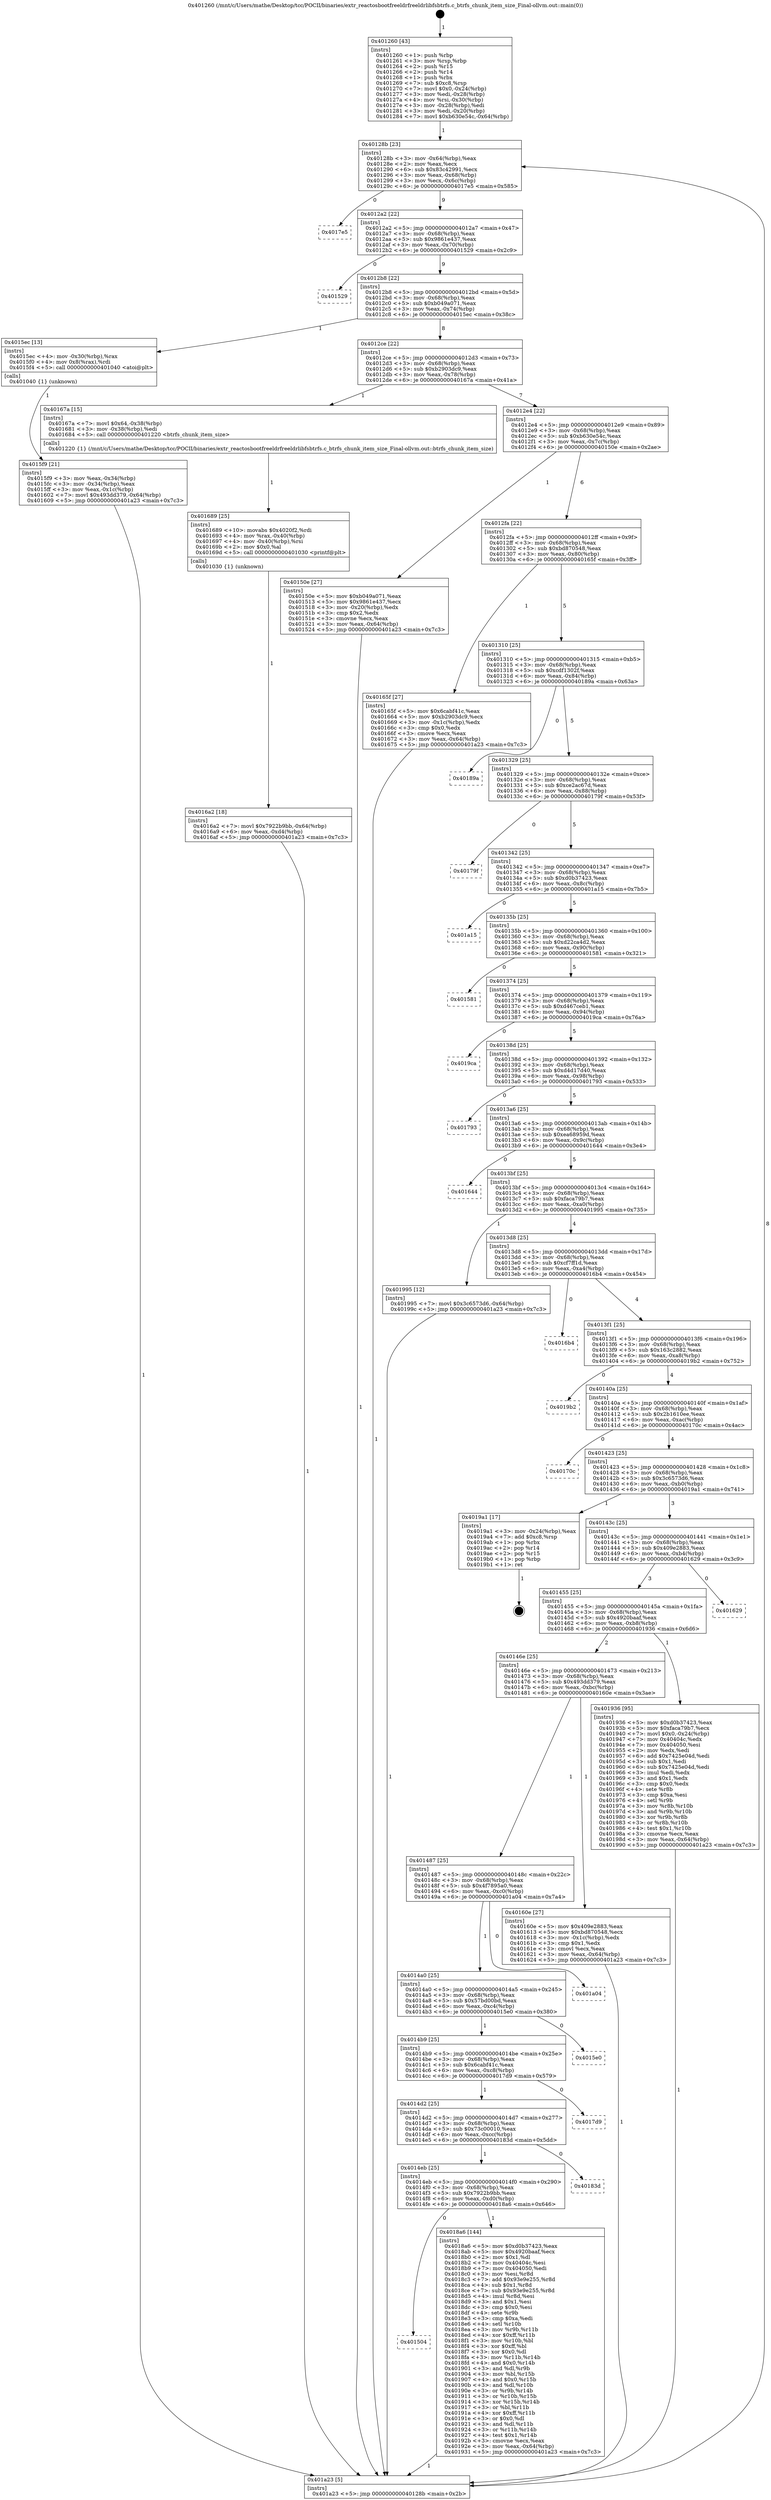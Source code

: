 digraph "0x401260" {
  label = "0x401260 (/mnt/c/Users/mathe/Desktop/tcc/POCII/binaries/extr_reactosbootfreeldrfreeldrlibfsbtrfs.c_btrfs_chunk_item_size_Final-ollvm.out::main(0))"
  labelloc = "t"
  node[shape=record]

  Entry [label="",width=0.3,height=0.3,shape=circle,fillcolor=black,style=filled]
  "0x40128b" [label="{
     0x40128b [23]\l
     | [instrs]\l
     &nbsp;&nbsp;0x40128b \<+3\>: mov -0x64(%rbp),%eax\l
     &nbsp;&nbsp;0x40128e \<+2\>: mov %eax,%ecx\l
     &nbsp;&nbsp;0x401290 \<+6\>: sub $0x83c42991,%ecx\l
     &nbsp;&nbsp;0x401296 \<+3\>: mov %eax,-0x68(%rbp)\l
     &nbsp;&nbsp;0x401299 \<+3\>: mov %ecx,-0x6c(%rbp)\l
     &nbsp;&nbsp;0x40129c \<+6\>: je 00000000004017e5 \<main+0x585\>\l
  }"]
  "0x4017e5" [label="{
     0x4017e5\l
  }", style=dashed]
  "0x4012a2" [label="{
     0x4012a2 [22]\l
     | [instrs]\l
     &nbsp;&nbsp;0x4012a2 \<+5\>: jmp 00000000004012a7 \<main+0x47\>\l
     &nbsp;&nbsp;0x4012a7 \<+3\>: mov -0x68(%rbp),%eax\l
     &nbsp;&nbsp;0x4012aa \<+5\>: sub $0x9861e437,%eax\l
     &nbsp;&nbsp;0x4012af \<+3\>: mov %eax,-0x70(%rbp)\l
     &nbsp;&nbsp;0x4012b2 \<+6\>: je 0000000000401529 \<main+0x2c9\>\l
  }"]
  Exit [label="",width=0.3,height=0.3,shape=circle,fillcolor=black,style=filled,peripheries=2]
  "0x401529" [label="{
     0x401529\l
  }", style=dashed]
  "0x4012b8" [label="{
     0x4012b8 [22]\l
     | [instrs]\l
     &nbsp;&nbsp;0x4012b8 \<+5\>: jmp 00000000004012bd \<main+0x5d\>\l
     &nbsp;&nbsp;0x4012bd \<+3\>: mov -0x68(%rbp),%eax\l
     &nbsp;&nbsp;0x4012c0 \<+5\>: sub $0xb049a071,%eax\l
     &nbsp;&nbsp;0x4012c5 \<+3\>: mov %eax,-0x74(%rbp)\l
     &nbsp;&nbsp;0x4012c8 \<+6\>: je 00000000004015ec \<main+0x38c\>\l
  }"]
  "0x401504" [label="{
     0x401504\l
  }", style=dashed]
  "0x4015ec" [label="{
     0x4015ec [13]\l
     | [instrs]\l
     &nbsp;&nbsp;0x4015ec \<+4\>: mov -0x30(%rbp),%rax\l
     &nbsp;&nbsp;0x4015f0 \<+4\>: mov 0x8(%rax),%rdi\l
     &nbsp;&nbsp;0x4015f4 \<+5\>: call 0000000000401040 \<atoi@plt\>\l
     | [calls]\l
     &nbsp;&nbsp;0x401040 \{1\} (unknown)\l
  }"]
  "0x4012ce" [label="{
     0x4012ce [22]\l
     | [instrs]\l
     &nbsp;&nbsp;0x4012ce \<+5\>: jmp 00000000004012d3 \<main+0x73\>\l
     &nbsp;&nbsp;0x4012d3 \<+3\>: mov -0x68(%rbp),%eax\l
     &nbsp;&nbsp;0x4012d6 \<+5\>: sub $0xb2903dc9,%eax\l
     &nbsp;&nbsp;0x4012db \<+3\>: mov %eax,-0x78(%rbp)\l
     &nbsp;&nbsp;0x4012de \<+6\>: je 000000000040167a \<main+0x41a\>\l
  }"]
  "0x4018a6" [label="{
     0x4018a6 [144]\l
     | [instrs]\l
     &nbsp;&nbsp;0x4018a6 \<+5\>: mov $0xd0b37423,%eax\l
     &nbsp;&nbsp;0x4018ab \<+5\>: mov $0x4920baaf,%ecx\l
     &nbsp;&nbsp;0x4018b0 \<+2\>: mov $0x1,%dl\l
     &nbsp;&nbsp;0x4018b2 \<+7\>: mov 0x40404c,%esi\l
     &nbsp;&nbsp;0x4018b9 \<+7\>: mov 0x404050,%edi\l
     &nbsp;&nbsp;0x4018c0 \<+3\>: mov %esi,%r8d\l
     &nbsp;&nbsp;0x4018c3 \<+7\>: add $0x93e9e255,%r8d\l
     &nbsp;&nbsp;0x4018ca \<+4\>: sub $0x1,%r8d\l
     &nbsp;&nbsp;0x4018ce \<+7\>: sub $0x93e9e255,%r8d\l
     &nbsp;&nbsp;0x4018d5 \<+4\>: imul %r8d,%esi\l
     &nbsp;&nbsp;0x4018d9 \<+3\>: and $0x1,%esi\l
     &nbsp;&nbsp;0x4018dc \<+3\>: cmp $0x0,%esi\l
     &nbsp;&nbsp;0x4018df \<+4\>: sete %r9b\l
     &nbsp;&nbsp;0x4018e3 \<+3\>: cmp $0xa,%edi\l
     &nbsp;&nbsp;0x4018e6 \<+4\>: setl %r10b\l
     &nbsp;&nbsp;0x4018ea \<+3\>: mov %r9b,%r11b\l
     &nbsp;&nbsp;0x4018ed \<+4\>: xor $0xff,%r11b\l
     &nbsp;&nbsp;0x4018f1 \<+3\>: mov %r10b,%bl\l
     &nbsp;&nbsp;0x4018f4 \<+3\>: xor $0xff,%bl\l
     &nbsp;&nbsp;0x4018f7 \<+3\>: xor $0x0,%dl\l
     &nbsp;&nbsp;0x4018fa \<+3\>: mov %r11b,%r14b\l
     &nbsp;&nbsp;0x4018fd \<+4\>: and $0x0,%r14b\l
     &nbsp;&nbsp;0x401901 \<+3\>: and %dl,%r9b\l
     &nbsp;&nbsp;0x401904 \<+3\>: mov %bl,%r15b\l
     &nbsp;&nbsp;0x401907 \<+4\>: and $0x0,%r15b\l
     &nbsp;&nbsp;0x40190b \<+3\>: and %dl,%r10b\l
     &nbsp;&nbsp;0x40190e \<+3\>: or %r9b,%r14b\l
     &nbsp;&nbsp;0x401911 \<+3\>: or %r10b,%r15b\l
     &nbsp;&nbsp;0x401914 \<+3\>: xor %r15b,%r14b\l
     &nbsp;&nbsp;0x401917 \<+3\>: or %bl,%r11b\l
     &nbsp;&nbsp;0x40191a \<+4\>: xor $0xff,%r11b\l
     &nbsp;&nbsp;0x40191e \<+3\>: or $0x0,%dl\l
     &nbsp;&nbsp;0x401921 \<+3\>: and %dl,%r11b\l
     &nbsp;&nbsp;0x401924 \<+3\>: or %r11b,%r14b\l
     &nbsp;&nbsp;0x401927 \<+4\>: test $0x1,%r14b\l
     &nbsp;&nbsp;0x40192b \<+3\>: cmovne %ecx,%eax\l
     &nbsp;&nbsp;0x40192e \<+3\>: mov %eax,-0x64(%rbp)\l
     &nbsp;&nbsp;0x401931 \<+5\>: jmp 0000000000401a23 \<main+0x7c3\>\l
  }"]
  "0x40167a" [label="{
     0x40167a [15]\l
     | [instrs]\l
     &nbsp;&nbsp;0x40167a \<+7\>: movl $0x64,-0x38(%rbp)\l
     &nbsp;&nbsp;0x401681 \<+3\>: mov -0x38(%rbp),%edi\l
     &nbsp;&nbsp;0x401684 \<+5\>: call 0000000000401220 \<btrfs_chunk_item_size\>\l
     | [calls]\l
     &nbsp;&nbsp;0x401220 \{1\} (/mnt/c/Users/mathe/Desktop/tcc/POCII/binaries/extr_reactosbootfreeldrfreeldrlibfsbtrfs.c_btrfs_chunk_item_size_Final-ollvm.out::btrfs_chunk_item_size)\l
  }"]
  "0x4012e4" [label="{
     0x4012e4 [22]\l
     | [instrs]\l
     &nbsp;&nbsp;0x4012e4 \<+5\>: jmp 00000000004012e9 \<main+0x89\>\l
     &nbsp;&nbsp;0x4012e9 \<+3\>: mov -0x68(%rbp),%eax\l
     &nbsp;&nbsp;0x4012ec \<+5\>: sub $0xb630e54c,%eax\l
     &nbsp;&nbsp;0x4012f1 \<+3\>: mov %eax,-0x7c(%rbp)\l
     &nbsp;&nbsp;0x4012f4 \<+6\>: je 000000000040150e \<main+0x2ae\>\l
  }"]
  "0x4014eb" [label="{
     0x4014eb [25]\l
     | [instrs]\l
     &nbsp;&nbsp;0x4014eb \<+5\>: jmp 00000000004014f0 \<main+0x290\>\l
     &nbsp;&nbsp;0x4014f0 \<+3\>: mov -0x68(%rbp),%eax\l
     &nbsp;&nbsp;0x4014f3 \<+5\>: sub $0x7922b9bb,%eax\l
     &nbsp;&nbsp;0x4014f8 \<+6\>: mov %eax,-0xd0(%rbp)\l
     &nbsp;&nbsp;0x4014fe \<+6\>: je 00000000004018a6 \<main+0x646\>\l
  }"]
  "0x40150e" [label="{
     0x40150e [27]\l
     | [instrs]\l
     &nbsp;&nbsp;0x40150e \<+5\>: mov $0xb049a071,%eax\l
     &nbsp;&nbsp;0x401513 \<+5\>: mov $0x9861e437,%ecx\l
     &nbsp;&nbsp;0x401518 \<+3\>: mov -0x20(%rbp),%edx\l
     &nbsp;&nbsp;0x40151b \<+3\>: cmp $0x2,%edx\l
     &nbsp;&nbsp;0x40151e \<+3\>: cmovne %ecx,%eax\l
     &nbsp;&nbsp;0x401521 \<+3\>: mov %eax,-0x64(%rbp)\l
     &nbsp;&nbsp;0x401524 \<+5\>: jmp 0000000000401a23 \<main+0x7c3\>\l
  }"]
  "0x4012fa" [label="{
     0x4012fa [22]\l
     | [instrs]\l
     &nbsp;&nbsp;0x4012fa \<+5\>: jmp 00000000004012ff \<main+0x9f\>\l
     &nbsp;&nbsp;0x4012ff \<+3\>: mov -0x68(%rbp),%eax\l
     &nbsp;&nbsp;0x401302 \<+5\>: sub $0xbd870548,%eax\l
     &nbsp;&nbsp;0x401307 \<+3\>: mov %eax,-0x80(%rbp)\l
     &nbsp;&nbsp;0x40130a \<+6\>: je 000000000040165f \<main+0x3ff\>\l
  }"]
  "0x401a23" [label="{
     0x401a23 [5]\l
     | [instrs]\l
     &nbsp;&nbsp;0x401a23 \<+5\>: jmp 000000000040128b \<main+0x2b\>\l
  }"]
  "0x401260" [label="{
     0x401260 [43]\l
     | [instrs]\l
     &nbsp;&nbsp;0x401260 \<+1\>: push %rbp\l
     &nbsp;&nbsp;0x401261 \<+3\>: mov %rsp,%rbp\l
     &nbsp;&nbsp;0x401264 \<+2\>: push %r15\l
     &nbsp;&nbsp;0x401266 \<+2\>: push %r14\l
     &nbsp;&nbsp;0x401268 \<+1\>: push %rbx\l
     &nbsp;&nbsp;0x401269 \<+7\>: sub $0xc8,%rsp\l
     &nbsp;&nbsp;0x401270 \<+7\>: movl $0x0,-0x24(%rbp)\l
     &nbsp;&nbsp;0x401277 \<+3\>: mov %edi,-0x28(%rbp)\l
     &nbsp;&nbsp;0x40127a \<+4\>: mov %rsi,-0x30(%rbp)\l
     &nbsp;&nbsp;0x40127e \<+3\>: mov -0x28(%rbp),%edi\l
     &nbsp;&nbsp;0x401281 \<+3\>: mov %edi,-0x20(%rbp)\l
     &nbsp;&nbsp;0x401284 \<+7\>: movl $0xb630e54c,-0x64(%rbp)\l
  }"]
  "0x4015f9" [label="{
     0x4015f9 [21]\l
     | [instrs]\l
     &nbsp;&nbsp;0x4015f9 \<+3\>: mov %eax,-0x34(%rbp)\l
     &nbsp;&nbsp;0x4015fc \<+3\>: mov -0x34(%rbp),%eax\l
     &nbsp;&nbsp;0x4015ff \<+3\>: mov %eax,-0x1c(%rbp)\l
     &nbsp;&nbsp;0x401602 \<+7\>: movl $0x493dd379,-0x64(%rbp)\l
     &nbsp;&nbsp;0x401609 \<+5\>: jmp 0000000000401a23 \<main+0x7c3\>\l
  }"]
  "0x40183d" [label="{
     0x40183d\l
  }", style=dashed]
  "0x40165f" [label="{
     0x40165f [27]\l
     | [instrs]\l
     &nbsp;&nbsp;0x40165f \<+5\>: mov $0x6cabf41c,%eax\l
     &nbsp;&nbsp;0x401664 \<+5\>: mov $0xb2903dc9,%ecx\l
     &nbsp;&nbsp;0x401669 \<+3\>: mov -0x1c(%rbp),%edx\l
     &nbsp;&nbsp;0x40166c \<+3\>: cmp $0x0,%edx\l
     &nbsp;&nbsp;0x40166f \<+3\>: cmove %ecx,%eax\l
     &nbsp;&nbsp;0x401672 \<+3\>: mov %eax,-0x64(%rbp)\l
     &nbsp;&nbsp;0x401675 \<+5\>: jmp 0000000000401a23 \<main+0x7c3\>\l
  }"]
  "0x401310" [label="{
     0x401310 [25]\l
     | [instrs]\l
     &nbsp;&nbsp;0x401310 \<+5\>: jmp 0000000000401315 \<main+0xb5\>\l
     &nbsp;&nbsp;0x401315 \<+3\>: mov -0x68(%rbp),%eax\l
     &nbsp;&nbsp;0x401318 \<+5\>: sub $0xcdf1302f,%eax\l
     &nbsp;&nbsp;0x40131d \<+6\>: mov %eax,-0x84(%rbp)\l
     &nbsp;&nbsp;0x401323 \<+6\>: je 000000000040189a \<main+0x63a\>\l
  }"]
  "0x4014d2" [label="{
     0x4014d2 [25]\l
     | [instrs]\l
     &nbsp;&nbsp;0x4014d2 \<+5\>: jmp 00000000004014d7 \<main+0x277\>\l
     &nbsp;&nbsp;0x4014d7 \<+3\>: mov -0x68(%rbp),%eax\l
     &nbsp;&nbsp;0x4014da \<+5\>: sub $0x73c00010,%eax\l
     &nbsp;&nbsp;0x4014df \<+6\>: mov %eax,-0xcc(%rbp)\l
     &nbsp;&nbsp;0x4014e5 \<+6\>: je 000000000040183d \<main+0x5dd\>\l
  }"]
  "0x40189a" [label="{
     0x40189a\l
  }", style=dashed]
  "0x401329" [label="{
     0x401329 [25]\l
     | [instrs]\l
     &nbsp;&nbsp;0x401329 \<+5\>: jmp 000000000040132e \<main+0xce\>\l
     &nbsp;&nbsp;0x40132e \<+3\>: mov -0x68(%rbp),%eax\l
     &nbsp;&nbsp;0x401331 \<+5\>: sub $0xce2ac67d,%eax\l
     &nbsp;&nbsp;0x401336 \<+6\>: mov %eax,-0x88(%rbp)\l
     &nbsp;&nbsp;0x40133c \<+6\>: je 000000000040179f \<main+0x53f\>\l
  }"]
  "0x4017d9" [label="{
     0x4017d9\l
  }", style=dashed]
  "0x40179f" [label="{
     0x40179f\l
  }", style=dashed]
  "0x401342" [label="{
     0x401342 [25]\l
     | [instrs]\l
     &nbsp;&nbsp;0x401342 \<+5\>: jmp 0000000000401347 \<main+0xe7\>\l
     &nbsp;&nbsp;0x401347 \<+3\>: mov -0x68(%rbp),%eax\l
     &nbsp;&nbsp;0x40134a \<+5\>: sub $0xd0b37423,%eax\l
     &nbsp;&nbsp;0x40134f \<+6\>: mov %eax,-0x8c(%rbp)\l
     &nbsp;&nbsp;0x401355 \<+6\>: je 0000000000401a15 \<main+0x7b5\>\l
  }"]
  "0x4014b9" [label="{
     0x4014b9 [25]\l
     | [instrs]\l
     &nbsp;&nbsp;0x4014b9 \<+5\>: jmp 00000000004014be \<main+0x25e\>\l
     &nbsp;&nbsp;0x4014be \<+3\>: mov -0x68(%rbp),%eax\l
     &nbsp;&nbsp;0x4014c1 \<+5\>: sub $0x6cabf41c,%eax\l
     &nbsp;&nbsp;0x4014c6 \<+6\>: mov %eax,-0xc8(%rbp)\l
     &nbsp;&nbsp;0x4014cc \<+6\>: je 00000000004017d9 \<main+0x579\>\l
  }"]
  "0x401a15" [label="{
     0x401a15\l
  }", style=dashed]
  "0x40135b" [label="{
     0x40135b [25]\l
     | [instrs]\l
     &nbsp;&nbsp;0x40135b \<+5\>: jmp 0000000000401360 \<main+0x100\>\l
     &nbsp;&nbsp;0x401360 \<+3\>: mov -0x68(%rbp),%eax\l
     &nbsp;&nbsp;0x401363 \<+5\>: sub $0xd22ca4d2,%eax\l
     &nbsp;&nbsp;0x401368 \<+6\>: mov %eax,-0x90(%rbp)\l
     &nbsp;&nbsp;0x40136e \<+6\>: je 0000000000401581 \<main+0x321\>\l
  }"]
  "0x4015e0" [label="{
     0x4015e0\l
  }", style=dashed]
  "0x401581" [label="{
     0x401581\l
  }", style=dashed]
  "0x401374" [label="{
     0x401374 [25]\l
     | [instrs]\l
     &nbsp;&nbsp;0x401374 \<+5\>: jmp 0000000000401379 \<main+0x119\>\l
     &nbsp;&nbsp;0x401379 \<+3\>: mov -0x68(%rbp),%eax\l
     &nbsp;&nbsp;0x40137c \<+5\>: sub $0xd467ceb1,%eax\l
     &nbsp;&nbsp;0x401381 \<+6\>: mov %eax,-0x94(%rbp)\l
     &nbsp;&nbsp;0x401387 \<+6\>: je 00000000004019ca \<main+0x76a\>\l
  }"]
  "0x4014a0" [label="{
     0x4014a0 [25]\l
     | [instrs]\l
     &nbsp;&nbsp;0x4014a0 \<+5\>: jmp 00000000004014a5 \<main+0x245\>\l
     &nbsp;&nbsp;0x4014a5 \<+3\>: mov -0x68(%rbp),%eax\l
     &nbsp;&nbsp;0x4014a8 \<+5\>: sub $0x57bd00bd,%eax\l
     &nbsp;&nbsp;0x4014ad \<+6\>: mov %eax,-0xc4(%rbp)\l
     &nbsp;&nbsp;0x4014b3 \<+6\>: je 00000000004015e0 \<main+0x380\>\l
  }"]
  "0x4019ca" [label="{
     0x4019ca\l
  }", style=dashed]
  "0x40138d" [label="{
     0x40138d [25]\l
     | [instrs]\l
     &nbsp;&nbsp;0x40138d \<+5\>: jmp 0000000000401392 \<main+0x132\>\l
     &nbsp;&nbsp;0x401392 \<+3\>: mov -0x68(%rbp),%eax\l
     &nbsp;&nbsp;0x401395 \<+5\>: sub $0xd4d17d40,%eax\l
     &nbsp;&nbsp;0x40139a \<+6\>: mov %eax,-0x98(%rbp)\l
     &nbsp;&nbsp;0x4013a0 \<+6\>: je 0000000000401793 \<main+0x533\>\l
  }"]
  "0x401a04" [label="{
     0x401a04\l
  }", style=dashed]
  "0x401793" [label="{
     0x401793\l
  }", style=dashed]
  "0x4013a6" [label="{
     0x4013a6 [25]\l
     | [instrs]\l
     &nbsp;&nbsp;0x4013a6 \<+5\>: jmp 00000000004013ab \<main+0x14b\>\l
     &nbsp;&nbsp;0x4013ab \<+3\>: mov -0x68(%rbp),%eax\l
     &nbsp;&nbsp;0x4013ae \<+5\>: sub $0xea68959d,%eax\l
     &nbsp;&nbsp;0x4013b3 \<+6\>: mov %eax,-0x9c(%rbp)\l
     &nbsp;&nbsp;0x4013b9 \<+6\>: je 0000000000401644 \<main+0x3e4\>\l
  }"]
  "0x4016a2" [label="{
     0x4016a2 [18]\l
     | [instrs]\l
     &nbsp;&nbsp;0x4016a2 \<+7\>: movl $0x7922b9bb,-0x64(%rbp)\l
     &nbsp;&nbsp;0x4016a9 \<+6\>: mov %eax,-0xd4(%rbp)\l
     &nbsp;&nbsp;0x4016af \<+5\>: jmp 0000000000401a23 \<main+0x7c3\>\l
  }"]
  "0x401644" [label="{
     0x401644\l
  }", style=dashed]
  "0x4013bf" [label="{
     0x4013bf [25]\l
     | [instrs]\l
     &nbsp;&nbsp;0x4013bf \<+5\>: jmp 00000000004013c4 \<main+0x164\>\l
     &nbsp;&nbsp;0x4013c4 \<+3\>: mov -0x68(%rbp),%eax\l
     &nbsp;&nbsp;0x4013c7 \<+5\>: sub $0xfaca79b7,%eax\l
     &nbsp;&nbsp;0x4013cc \<+6\>: mov %eax,-0xa0(%rbp)\l
     &nbsp;&nbsp;0x4013d2 \<+6\>: je 0000000000401995 \<main+0x735\>\l
  }"]
  "0x401689" [label="{
     0x401689 [25]\l
     | [instrs]\l
     &nbsp;&nbsp;0x401689 \<+10\>: movabs $0x4020f2,%rdi\l
     &nbsp;&nbsp;0x401693 \<+4\>: mov %rax,-0x40(%rbp)\l
     &nbsp;&nbsp;0x401697 \<+4\>: mov -0x40(%rbp),%rsi\l
     &nbsp;&nbsp;0x40169b \<+2\>: mov $0x0,%al\l
     &nbsp;&nbsp;0x40169d \<+5\>: call 0000000000401030 \<printf@plt\>\l
     | [calls]\l
     &nbsp;&nbsp;0x401030 \{1\} (unknown)\l
  }"]
  "0x401995" [label="{
     0x401995 [12]\l
     | [instrs]\l
     &nbsp;&nbsp;0x401995 \<+7\>: movl $0x3c6573d6,-0x64(%rbp)\l
     &nbsp;&nbsp;0x40199c \<+5\>: jmp 0000000000401a23 \<main+0x7c3\>\l
  }"]
  "0x4013d8" [label="{
     0x4013d8 [25]\l
     | [instrs]\l
     &nbsp;&nbsp;0x4013d8 \<+5\>: jmp 00000000004013dd \<main+0x17d\>\l
     &nbsp;&nbsp;0x4013dd \<+3\>: mov -0x68(%rbp),%eax\l
     &nbsp;&nbsp;0x4013e0 \<+5\>: sub $0xcf7ff1d,%eax\l
     &nbsp;&nbsp;0x4013e5 \<+6\>: mov %eax,-0xa4(%rbp)\l
     &nbsp;&nbsp;0x4013eb \<+6\>: je 00000000004016b4 \<main+0x454\>\l
  }"]
  "0x401487" [label="{
     0x401487 [25]\l
     | [instrs]\l
     &nbsp;&nbsp;0x401487 \<+5\>: jmp 000000000040148c \<main+0x22c\>\l
     &nbsp;&nbsp;0x40148c \<+3\>: mov -0x68(%rbp),%eax\l
     &nbsp;&nbsp;0x40148f \<+5\>: sub $0x4f7895a0,%eax\l
     &nbsp;&nbsp;0x401494 \<+6\>: mov %eax,-0xc0(%rbp)\l
     &nbsp;&nbsp;0x40149a \<+6\>: je 0000000000401a04 \<main+0x7a4\>\l
  }"]
  "0x4016b4" [label="{
     0x4016b4\l
  }", style=dashed]
  "0x4013f1" [label="{
     0x4013f1 [25]\l
     | [instrs]\l
     &nbsp;&nbsp;0x4013f1 \<+5\>: jmp 00000000004013f6 \<main+0x196\>\l
     &nbsp;&nbsp;0x4013f6 \<+3\>: mov -0x68(%rbp),%eax\l
     &nbsp;&nbsp;0x4013f9 \<+5\>: sub $0x163c2882,%eax\l
     &nbsp;&nbsp;0x4013fe \<+6\>: mov %eax,-0xa8(%rbp)\l
     &nbsp;&nbsp;0x401404 \<+6\>: je 00000000004019b2 \<main+0x752\>\l
  }"]
  "0x40160e" [label="{
     0x40160e [27]\l
     | [instrs]\l
     &nbsp;&nbsp;0x40160e \<+5\>: mov $0x409e2883,%eax\l
     &nbsp;&nbsp;0x401613 \<+5\>: mov $0xbd870548,%ecx\l
     &nbsp;&nbsp;0x401618 \<+3\>: mov -0x1c(%rbp),%edx\l
     &nbsp;&nbsp;0x40161b \<+3\>: cmp $0x1,%edx\l
     &nbsp;&nbsp;0x40161e \<+3\>: cmovl %ecx,%eax\l
     &nbsp;&nbsp;0x401621 \<+3\>: mov %eax,-0x64(%rbp)\l
     &nbsp;&nbsp;0x401624 \<+5\>: jmp 0000000000401a23 \<main+0x7c3\>\l
  }"]
  "0x4019b2" [label="{
     0x4019b2\l
  }", style=dashed]
  "0x40140a" [label="{
     0x40140a [25]\l
     | [instrs]\l
     &nbsp;&nbsp;0x40140a \<+5\>: jmp 000000000040140f \<main+0x1af\>\l
     &nbsp;&nbsp;0x40140f \<+3\>: mov -0x68(%rbp),%eax\l
     &nbsp;&nbsp;0x401412 \<+5\>: sub $0x2b1610ee,%eax\l
     &nbsp;&nbsp;0x401417 \<+6\>: mov %eax,-0xac(%rbp)\l
     &nbsp;&nbsp;0x40141d \<+6\>: je 000000000040170c \<main+0x4ac\>\l
  }"]
  "0x40146e" [label="{
     0x40146e [25]\l
     | [instrs]\l
     &nbsp;&nbsp;0x40146e \<+5\>: jmp 0000000000401473 \<main+0x213\>\l
     &nbsp;&nbsp;0x401473 \<+3\>: mov -0x68(%rbp),%eax\l
     &nbsp;&nbsp;0x401476 \<+5\>: sub $0x493dd379,%eax\l
     &nbsp;&nbsp;0x40147b \<+6\>: mov %eax,-0xbc(%rbp)\l
     &nbsp;&nbsp;0x401481 \<+6\>: je 000000000040160e \<main+0x3ae\>\l
  }"]
  "0x40170c" [label="{
     0x40170c\l
  }", style=dashed]
  "0x401423" [label="{
     0x401423 [25]\l
     | [instrs]\l
     &nbsp;&nbsp;0x401423 \<+5\>: jmp 0000000000401428 \<main+0x1c8\>\l
     &nbsp;&nbsp;0x401428 \<+3\>: mov -0x68(%rbp),%eax\l
     &nbsp;&nbsp;0x40142b \<+5\>: sub $0x3c6573d6,%eax\l
     &nbsp;&nbsp;0x401430 \<+6\>: mov %eax,-0xb0(%rbp)\l
     &nbsp;&nbsp;0x401436 \<+6\>: je 00000000004019a1 \<main+0x741\>\l
  }"]
  "0x401936" [label="{
     0x401936 [95]\l
     | [instrs]\l
     &nbsp;&nbsp;0x401936 \<+5\>: mov $0xd0b37423,%eax\l
     &nbsp;&nbsp;0x40193b \<+5\>: mov $0xfaca79b7,%ecx\l
     &nbsp;&nbsp;0x401940 \<+7\>: movl $0x0,-0x24(%rbp)\l
     &nbsp;&nbsp;0x401947 \<+7\>: mov 0x40404c,%edx\l
     &nbsp;&nbsp;0x40194e \<+7\>: mov 0x404050,%esi\l
     &nbsp;&nbsp;0x401955 \<+2\>: mov %edx,%edi\l
     &nbsp;&nbsp;0x401957 \<+6\>: add $0x7425e04d,%edi\l
     &nbsp;&nbsp;0x40195d \<+3\>: sub $0x1,%edi\l
     &nbsp;&nbsp;0x401960 \<+6\>: sub $0x7425e04d,%edi\l
     &nbsp;&nbsp;0x401966 \<+3\>: imul %edi,%edx\l
     &nbsp;&nbsp;0x401969 \<+3\>: and $0x1,%edx\l
     &nbsp;&nbsp;0x40196c \<+3\>: cmp $0x0,%edx\l
     &nbsp;&nbsp;0x40196f \<+4\>: sete %r8b\l
     &nbsp;&nbsp;0x401973 \<+3\>: cmp $0xa,%esi\l
     &nbsp;&nbsp;0x401976 \<+4\>: setl %r9b\l
     &nbsp;&nbsp;0x40197a \<+3\>: mov %r8b,%r10b\l
     &nbsp;&nbsp;0x40197d \<+3\>: and %r9b,%r10b\l
     &nbsp;&nbsp;0x401980 \<+3\>: xor %r9b,%r8b\l
     &nbsp;&nbsp;0x401983 \<+3\>: or %r8b,%r10b\l
     &nbsp;&nbsp;0x401986 \<+4\>: test $0x1,%r10b\l
     &nbsp;&nbsp;0x40198a \<+3\>: cmovne %ecx,%eax\l
     &nbsp;&nbsp;0x40198d \<+3\>: mov %eax,-0x64(%rbp)\l
     &nbsp;&nbsp;0x401990 \<+5\>: jmp 0000000000401a23 \<main+0x7c3\>\l
  }"]
  "0x4019a1" [label="{
     0x4019a1 [17]\l
     | [instrs]\l
     &nbsp;&nbsp;0x4019a1 \<+3\>: mov -0x24(%rbp),%eax\l
     &nbsp;&nbsp;0x4019a4 \<+7\>: add $0xc8,%rsp\l
     &nbsp;&nbsp;0x4019ab \<+1\>: pop %rbx\l
     &nbsp;&nbsp;0x4019ac \<+2\>: pop %r14\l
     &nbsp;&nbsp;0x4019ae \<+2\>: pop %r15\l
     &nbsp;&nbsp;0x4019b0 \<+1\>: pop %rbp\l
     &nbsp;&nbsp;0x4019b1 \<+1\>: ret\l
  }"]
  "0x40143c" [label="{
     0x40143c [25]\l
     | [instrs]\l
     &nbsp;&nbsp;0x40143c \<+5\>: jmp 0000000000401441 \<main+0x1e1\>\l
     &nbsp;&nbsp;0x401441 \<+3\>: mov -0x68(%rbp),%eax\l
     &nbsp;&nbsp;0x401444 \<+5\>: sub $0x409e2883,%eax\l
     &nbsp;&nbsp;0x401449 \<+6\>: mov %eax,-0xb4(%rbp)\l
     &nbsp;&nbsp;0x40144f \<+6\>: je 0000000000401629 \<main+0x3c9\>\l
  }"]
  "0x401455" [label="{
     0x401455 [25]\l
     | [instrs]\l
     &nbsp;&nbsp;0x401455 \<+5\>: jmp 000000000040145a \<main+0x1fa\>\l
     &nbsp;&nbsp;0x40145a \<+3\>: mov -0x68(%rbp),%eax\l
     &nbsp;&nbsp;0x40145d \<+5\>: sub $0x4920baaf,%eax\l
     &nbsp;&nbsp;0x401462 \<+6\>: mov %eax,-0xb8(%rbp)\l
     &nbsp;&nbsp;0x401468 \<+6\>: je 0000000000401936 \<main+0x6d6\>\l
  }"]
  "0x401629" [label="{
     0x401629\l
  }", style=dashed]
  Entry -> "0x401260" [label=" 1"]
  "0x40128b" -> "0x4017e5" [label=" 0"]
  "0x40128b" -> "0x4012a2" [label=" 9"]
  "0x4019a1" -> Exit [label=" 1"]
  "0x4012a2" -> "0x401529" [label=" 0"]
  "0x4012a2" -> "0x4012b8" [label=" 9"]
  "0x401995" -> "0x401a23" [label=" 1"]
  "0x4012b8" -> "0x4015ec" [label=" 1"]
  "0x4012b8" -> "0x4012ce" [label=" 8"]
  "0x401936" -> "0x401a23" [label=" 1"]
  "0x4012ce" -> "0x40167a" [label=" 1"]
  "0x4012ce" -> "0x4012e4" [label=" 7"]
  "0x4018a6" -> "0x401a23" [label=" 1"]
  "0x4012e4" -> "0x40150e" [label=" 1"]
  "0x4012e4" -> "0x4012fa" [label=" 6"]
  "0x40150e" -> "0x401a23" [label=" 1"]
  "0x401260" -> "0x40128b" [label=" 1"]
  "0x401a23" -> "0x40128b" [label=" 8"]
  "0x4015ec" -> "0x4015f9" [label=" 1"]
  "0x4015f9" -> "0x401a23" [label=" 1"]
  "0x4014eb" -> "0x4018a6" [label=" 1"]
  "0x4012fa" -> "0x40165f" [label=" 1"]
  "0x4012fa" -> "0x401310" [label=" 5"]
  "0x4014eb" -> "0x401504" [label=" 0"]
  "0x401310" -> "0x40189a" [label=" 0"]
  "0x401310" -> "0x401329" [label=" 5"]
  "0x4014d2" -> "0x40183d" [label=" 0"]
  "0x401329" -> "0x40179f" [label=" 0"]
  "0x401329" -> "0x401342" [label=" 5"]
  "0x4014d2" -> "0x4014eb" [label=" 1"]
  "0x401342" -> "0x401a15" [label=" 0"]
  "0x401342" -> "0x40135b" [label=" 5"]
  "0x4014b9" -> "0x4017d9" [label=" 0"]
  "0x40135b" -> "0x401581" [label=" 0"]
  "0x40135b" -> "0x401374" [label=" 5"]
  "0x4014b9" -> "0x4014d2" [label=" 1"]
  "0x401374" -> "0x4019ca" [label=" 0"]
  "0x401374" -> "0x40138d" [label=" 5"]
  "0x4014a0" -> "0x4015e0" [label=" 0"]
  "0x40138d" -> "0x401793" [label=" 0"]
  "0x40138d" -> "0x4013a6" [label=" 5"]
  "0x4014a0" -> "0x4014b9" [label=" 1"]
  "0x4013a6" -> "0x401644" [label=" 0"]
  "0x4013a6" -> "0x4013bf" [label=" 5"]
  "0x401487" -> "0x401a04" [label=" 0"]
  "0x4013bf" -> "0x401995" [label=" 1"]
  "0x4013bf" -> "0x4013d8" [label=" 4"]
  "0x401487" -> "0x4014a0" [label=" 1"]
  "0x4013d8" -> "0x4016b4" [label=" 0"]
  "0x4013d8" -> "0x4013f1" [label=" 4"]
  "0x4016a2" -> "0x401a23" [label=" 1"]
  "0x4013f1" -> "0x4019b2" [label=" 0"]
  "0x4013f1" -> "0x40140a" [label=" 4"]
  "0x401689" -> "0x4016a2" [label=" 1"]
  "0x40140a" -> "0x40170c" [label=" 0"]
  "0x40140a" -> "0x401423" [label=" 4"]
  "0x40165f" -> "0x401a23" [label=" 1"]
  "0x401423" -> "0x4019a1" [label=" 1"]
  "0x401423" -> "0x40143c" [label=" 3"]
  "0x40160e" -> "0x401a23" [label=" 1"]
  "0x40143c" -> "0x401629" [label=" 0"]
  "0x40143c" -> "0x401455" [label=" 3"]
  "0x40146e" -> "0x401487" [label=" 1"]
  "0x401455" -> "0x401936" [label=" 1"]
  "0x401455" -> "0x40146e" [label=" 2"]
  "0x40167a" -> "0x401689" [label=" 1"]
  "0x40146e" -> "0x40160e" [label=" 1"]
}
